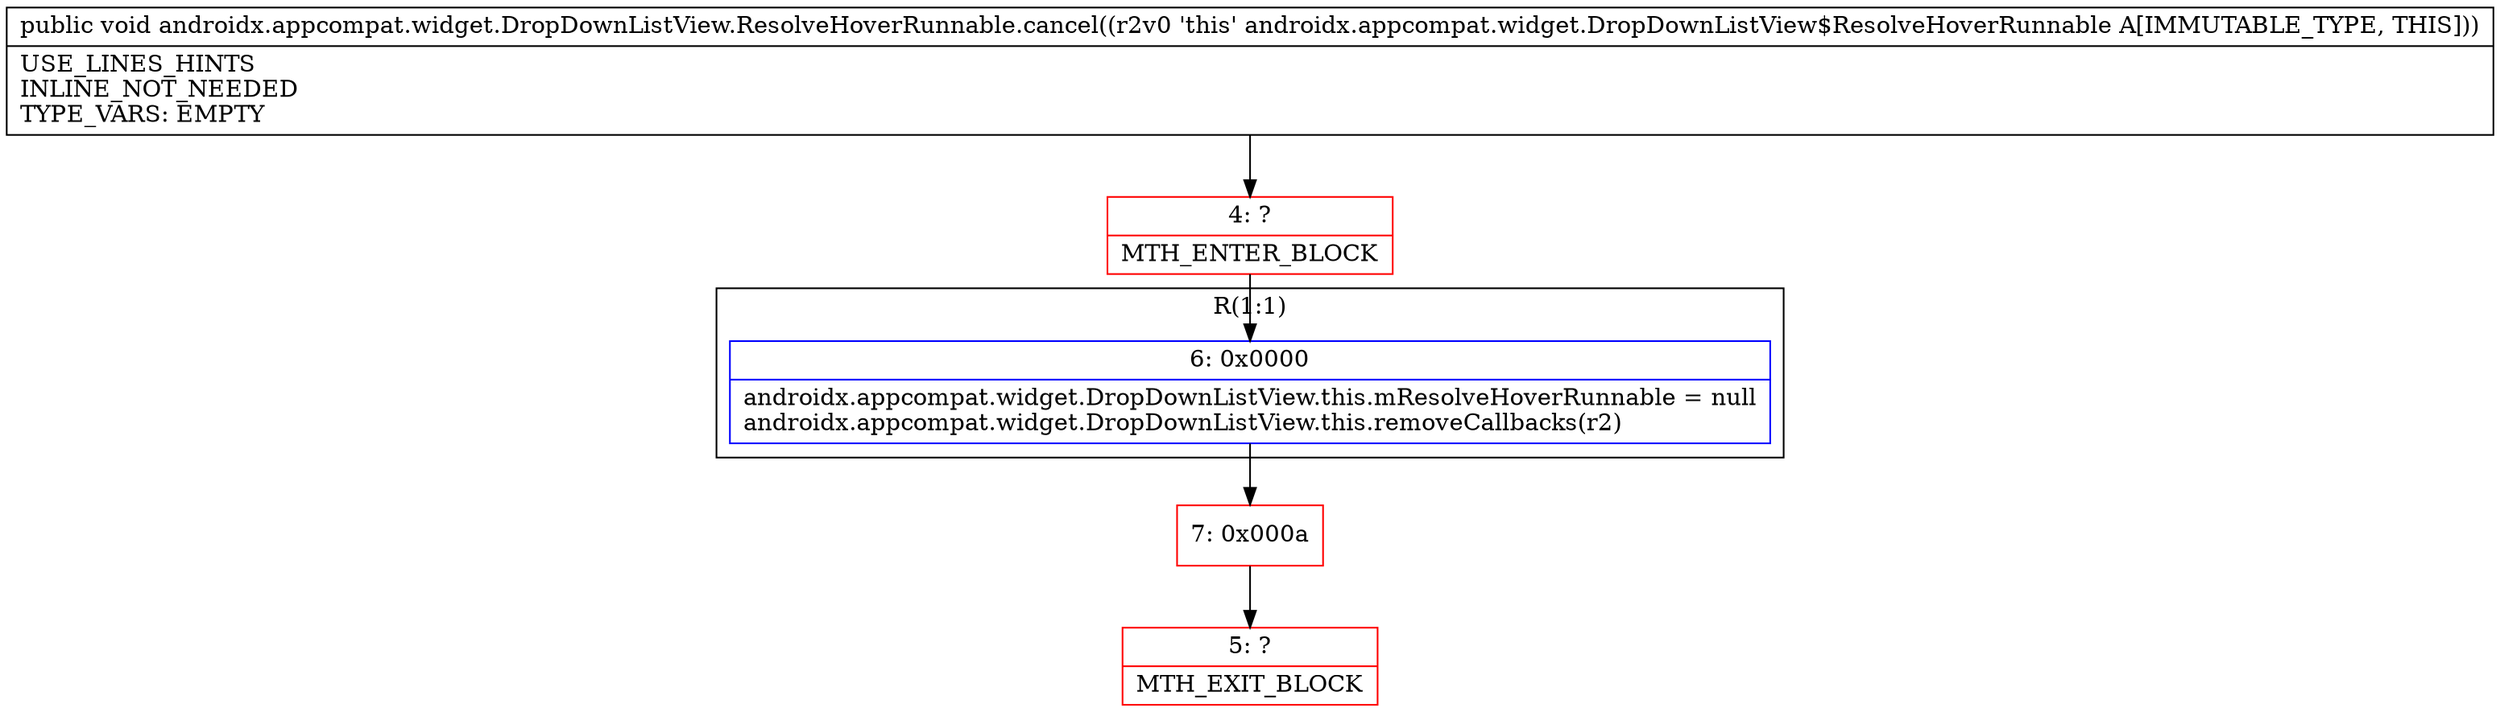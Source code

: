 digraph "CFG forandroidx.appcompat.widget.DropDownListView.ResolveHoverRunnable.cancel()V" {
subgraph cluster_Region_1021366067 {
label = "R(1:1)";
node [shape=record,color=blue];
Node_6 [shape=record,label="{6\:\ 0x0000|androidx.appcompat.widget.DropDownListView.this.mResolveHoverRunnable = null\landroidx.appcompat.widget.DropDownListView.this.removeCallbacks(r2)\l}"];
}
Node_4 [shape=record,color=red,label="{4\:\ ?|MTH_ENTER_BLOCK\l}"];
Node_7 [shape=record,color=red,label="{7\:\ 0x000a}"];
Node_5 [shape=record,color=red,label="{5\:\ ?|MTH_EXIT_BLOCK\l}"];
MethodNode[shape=record,label="{public void androidx.appcompat.widget.DropDownListView.ResolveHoverRunnable.cancel((r2v0 'this' androidx.appcompat.widget.DropDownListView$ResolveHoverRunnable A[IMMUTABLE_TYPE, THIS]))  | USE_LINES_HINTS\lINLINE_NOT_NEEDED\lTYPE_VARS: EMPTY\l}"];
MethodNode -> Node_4;Node_6 -> Node_7;
Node_4 -> Node_6;
Node_7 -> Node_5;
}

